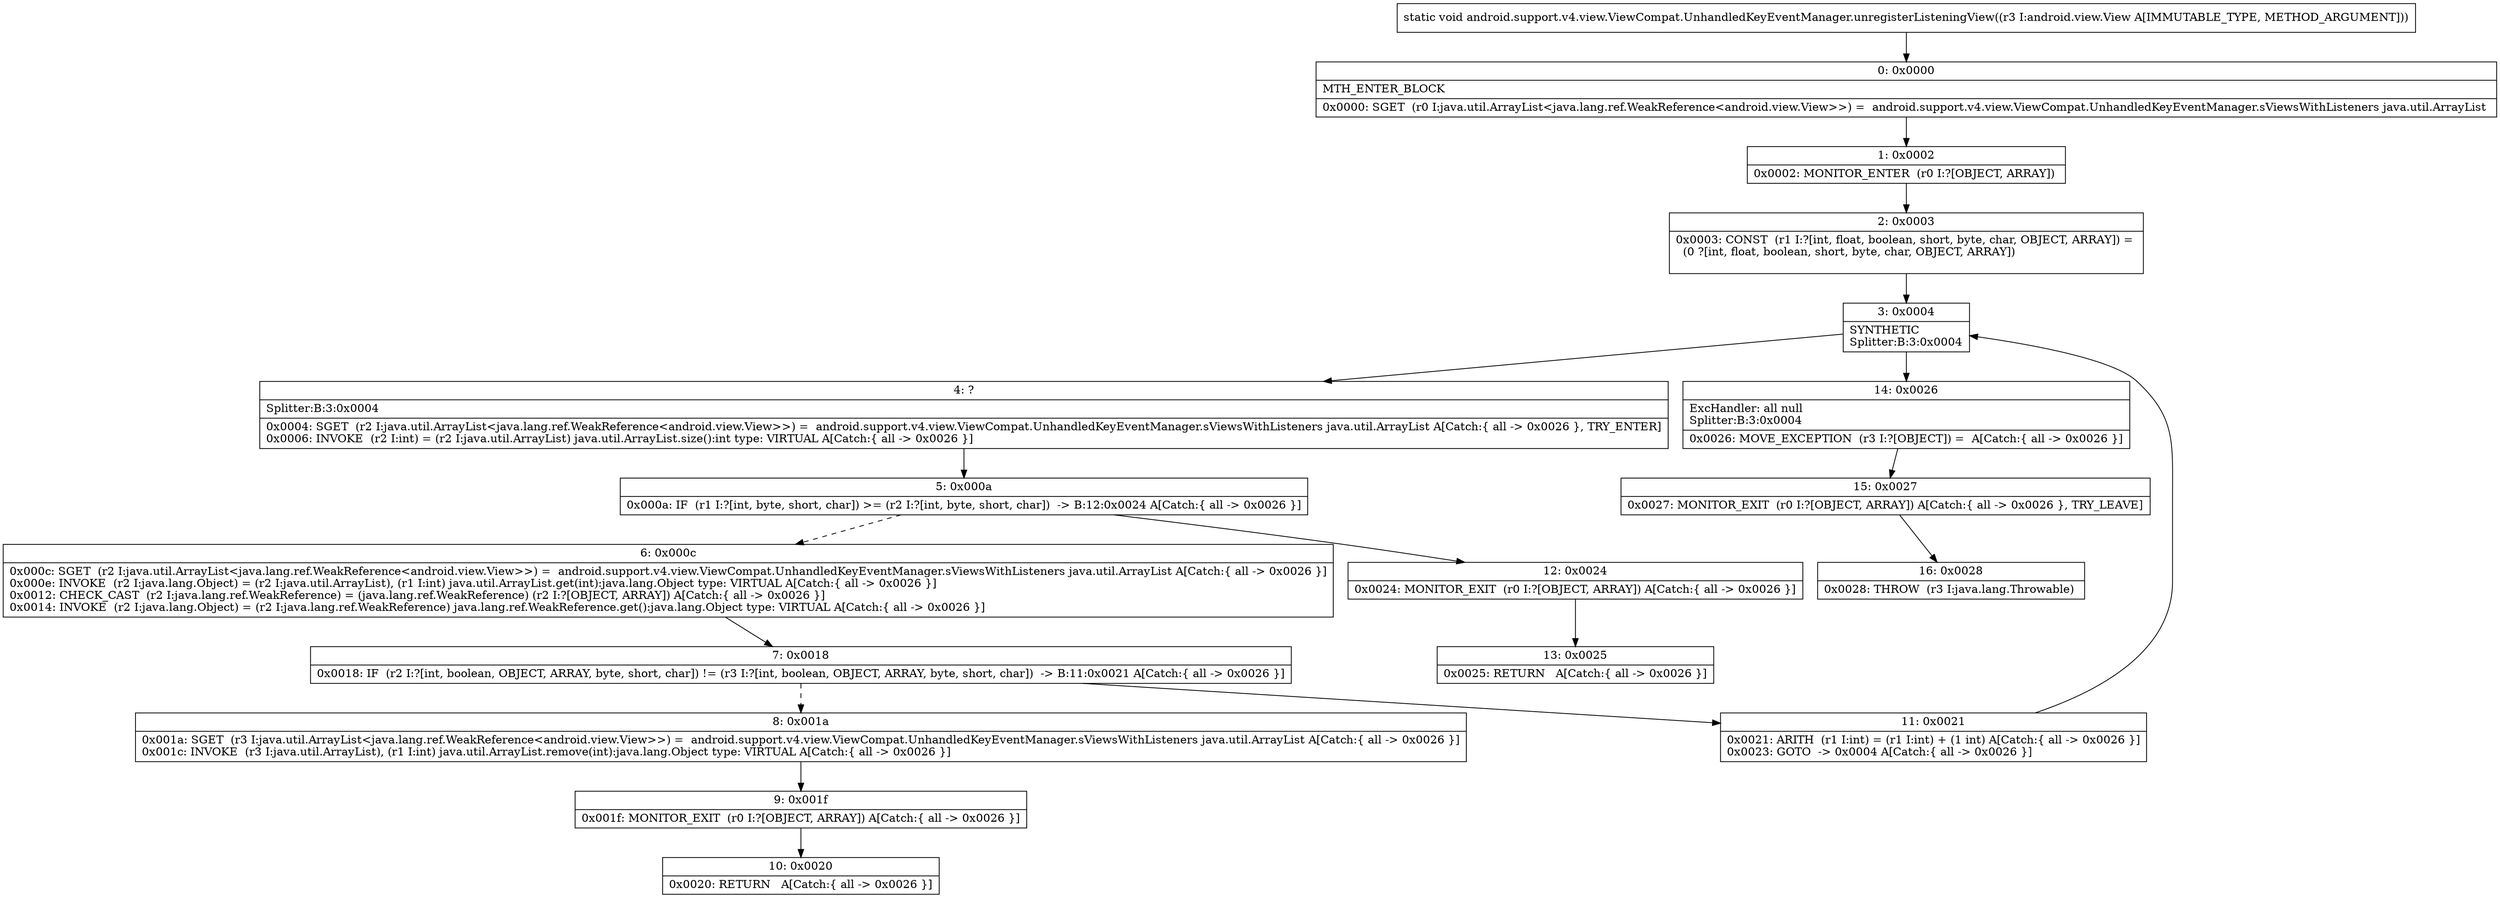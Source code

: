 digraph "CFG forandroid.support.v4.view.ViewCompat.UnhandledKeyEventManager.unregisterListeningView(Landroid\/view\/View;)V" {
Node_0 [shape=record,label="{0\:\ 0x0000|MTH_ENTER_BLOCK\l|0x0000: SGET  (r0 I:java.util.ArrayList\<java.lang.ref.WeakReference\<android.view.View\>\>) =  android.support.v4.view.ViewCompat.UnhandledKeyEventManager.sViewsWithListeners java.util.ArrayList \l}"];
Node_1 [shape=record,label="{1\:\ 0x0002|0x0002: MONITOR_ENTER  (r0 I:?[OBJECT, ARRAY]) \l}"];
Node_2 [shape=record,label="{2\:\ 0x0003|0x0003: CONST  (r1 I:?[int, float, boolean, short, byte, char, OBJECT, ARRAY]) = \l  (0 ?[int, float, boolean, short, byte, char, OBJECT, ARRAY])\l \l}"];
Node_3 [shape=record,label="{3\:\ 0x0004|SYNTHETIC\lSplitter:B:3:0x0004\l}"];
Node_4 [shape=record,label="{4\:\ ?|Splitter:B:3:0x0004\l|0x0004: SGET  (r2 I:java.util.ArrayList\<java.lang.ref.WeakReference\<android.view.View\>\>) =  android.support.v4.view.ViewCompat.UnhandledKeyEventManager.sViewsWithListeners java.util.ArrayList A[Catch:\{ all \-\> 0x0026 \}, TRY_ENTER]\l0x0006: INVOKE  (r2 I:int) = (r2 I:java.util.ArrayList) java.util.ArrayList.size():int type: VIRTUAL A[Catch:\{ all \-\> 0x0026 \}]\l}"];
Node_5 [shape=record,label="{5\:\ 0x000a|0x000a: IF  (r1 I:?[int, byte, short, char]) \>= (r2 I:?[int, byte, short, char])  \-\> B:12:0x0024 A[Catch:\{ all \-\> 0x0026 \}]\l}"];
Node_6 [shape=record,label="{6\:\ 0x000c|0x000c: SGET  (r2 I:java.util.ArrayList\<java.lang.ref.WeakReference\<android.view.View\>\>) =  android.support.v4.view.ViewCompat.UnhandledKeyEventManager.sViewsWithListeners java.util.ArrayList A[Catch:\{ all \-\> 0x0026 \}]\l0x000e: INVOKE  (r2 I:java.lang.Object) = (r2 I:java.util.ArrayList), (r1 I:int) java.util.ArrayList.get(int):java.lang.Object type: VIRTUAL A[Catch:\{ all \-\> 0x0026 \}]\l0x0012: CHECK_CAST  (r2 I:java.lang.ref.WeakReference) = (java.lang.ref.WeakReference) (r2 I:?[OBJECT, ARRAY]) A[Catch:\{ all \-\> 0x0026 \}]\l0x0014: INVOKE  (r2 I:java.lang.Object) = (r2 I:java.lang.ref.WeakReference) java.lang.ref.WeakReference.get():java.lang.Object type: VIRTUAL A[Catch:\{ all \-\> 0x0026 \}]\l}"];
Node_7 [shape=record,label="{7\:\ 0x0018|0x0018: IF  (r2 I:?[int, boolean, OBJECT, ARRAY, byte, short, char]) != (r3 I:?[int, boolean, OBJECT, ARRAY, byte, short, char])  \-\> B:11:0x0021 A[Catch:\{ all \-\> 0x0026 \}]\l}"];
Node_8 [shape=record,label="{8\:\ 0x001a|0x001a: SGET  (r3 I:java.util.ArrayList\<java.lang.ref.WeakReference\<android.view.View\>\>) =  android.support.v4.view.ViewCompat.UnhandledKeyEventManager.sViewsWithListeners java.util.ArrayList A[Catch:\{ all \-\> 0x0026 \}]\l0x001c: INVOKE  (r3 I:java.util.ArrayList), (r1 I:int) java.util.ArrayList.remove(int):java.lang.Object type: VIRTUAL A[Catch:\{ all \-\> 0x0026 \}]\l}"];
Node_9 [shape=record,label="{9\:\ 0x001f|0x001f: MONITOR_EXIT  (r0 I:?[OBJECT, ARRAY]) A[Catch:\{ all \-\> 0x0026 \}]\l}"];
Node_10 [shape=record,label="{10\:\ 0x0020|0x0020: RETURN   A[Catch:\{ all \-\> 0x0026 \}]\l}"];
Node_11 [shape=record,label="{11\:\ 0x0021|0x0021: ARITH  (r1 I:int) = (r1 I:int) + (1 int) A[Catch:\{ all \-\> 0x0026 \}]\l0x0023: GOTO  \-\> 0x0004 A[Catch:\{ all \-\> 0x0026 \}]\l}"];
Node_12 [shape=record,label="{12\:\ 0x0024|0x0024: MONITOR_EXIT  (r0 I:?[OBJECT, ARRAY]) A[Catch:\{ all \-\> 0x0026 \}]\l}"];
Node_13 [shape=record,label="{13\:\ 0x0025|0x0025: RETURN   A[Catch:\{ all \-\> 0x0026 \}]\l}"];
Node_14 [shape=record,label="{14\:\ 0x0026|ExcHandler: all null\lSplitter:B:3:0x0004\l|0x0026: MOVE_EXCEPTION  (r3 I:?[OBJECT]) =  A[Catch:\{ all \-\> 0x0026 \}]\l}"];
Node_15 [shape=record,label="{15\:\ 0x0027|0x0027: MONITOR_EXIT  (r0 I:?[OBJECT, ARRAY]) A[Catch:\{ all \-\> 0x0026 \}, TRY_LEAVE]\l}"];
Node_16 [shape=record,label="{16\:\ 0x0028|0x0028: THROW  (r3 I:java.lang.Throwable) \l}"];
MethodNode[shape=record,label="{static void android.support.v4.view.ViewCompat.UnhandledKeyEventManager.unregisterListeningView((r3 I:android.view.View A[IMMUTABLE_TYPE, METHOD_ARGUMENT])) }"];
MethodNode -> Node_0;
Node_0 -> Node_1;
Node_1 -> Node_2;
Node_2 -> Node_3;
Node_3 -> Node_4;
Node_3 -> Node_14;
Node_4 -> Node_5;
Node_5 -> Node_6[style=dashed];
Node_5 -> Node_12;
Node_6 -> Node_7;
Node_7 -> Node_8[style=dashed];
Node_7 -> Node_11;
Node_8 -> Node_9;
Node_9 -> Node_10;
Node_11 -> Node_3;
Node_12 -> Node_13;
Node_14 -> Node_15;
Node_15 -> Node_16;
}

